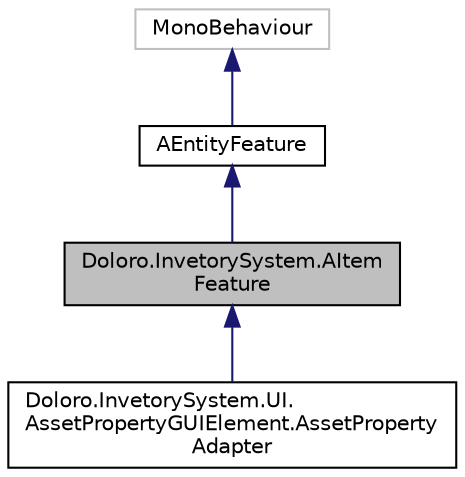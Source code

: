 digraph "Doloro.InvetorySystem.AItemFeature"
{
 // LATEX_PDF_SIZE
  edge [fontname="Helvetica",fontsize="10",labelfontname="Helvetica",labelfontsize="10"];
  node [fontname="Helvetica",fontsize="10",shape=record];
  Node1 [label="Doloro.InvetorySystem.AItem\lFeature",height=0.2,width=0.4,color="black", fillcolor="grey75", style="filled", fontcolor="black",tooltip="The custom feature that implements extra logic over of the Item instance."];
  Node2 -> Node1 [dir="back",color="midnightblue",fontsize="10",style="solid",fontname="Helvetica"];
  Node2 [label="AEntityFeature",height=0.2,width=0.4,color="black", fillcolor="white", style="filled",URL="$class_doloro_1_1_invetory_system_1_1_a_entity_feature.html",tooltip="The custom feature related to instance that extends entity's in-game logic."];
  Node3 -> Node2 [dir="back",color="midnightblue",fontsize="10",style="solid",fontname="Helvetica"];
  Node3 [label="MonoBehaviour",height=0.2,width=0.4,color="grey75", fillcolor="white", style="filled",tooltip=" "];
  Node1 -> Node4 [dir="back",color="midnightblue",fontsize="10",style="solid",fontname="Helvetica"];
  Node4 [label="Doloro.InvetorySystem.UI.\lAssetPropertyGUIElement.AssetProperty\lAdapter",height=0.2,width=0.4,color="black", fillcolor="white", style="filled",URL="$class_doloro_1_1_invetory_system_1_1_u_i_1_1_asset_property_g_u_i_element_1_1_asset_property_adapter.html",tooltip="AItemFeature connected to the AssetProperty instance."];
}
